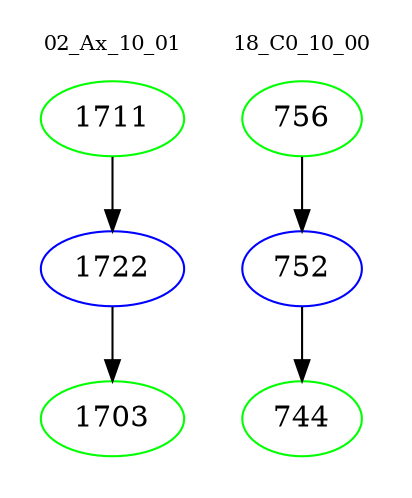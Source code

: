 digraph{
subgraph cluster_0 {
color = white
label = "02_Ax_10_01";
fontsize=10;
T0_1711 [label="1711", color="green"]
T0_1711 -> T0_1722 [color="black"]
T0_1722 [label="1722", color="blue"]
T0_1722 -> T0_1703 [color="black"]
T0_1703 [label="1703", color="green"]
}
subgraph cluster_1 {
color = white
label = "18_C0_10_00";
fontsize=10;
T1_756 [label="756", color="green"]
T1_756 -> T1_752 [color="black"]
T1_752 [label="752", color="blue"]
T1_752 -> T1_744 [color="black"]
T1_744 [label="744", color="green"]
}
}
